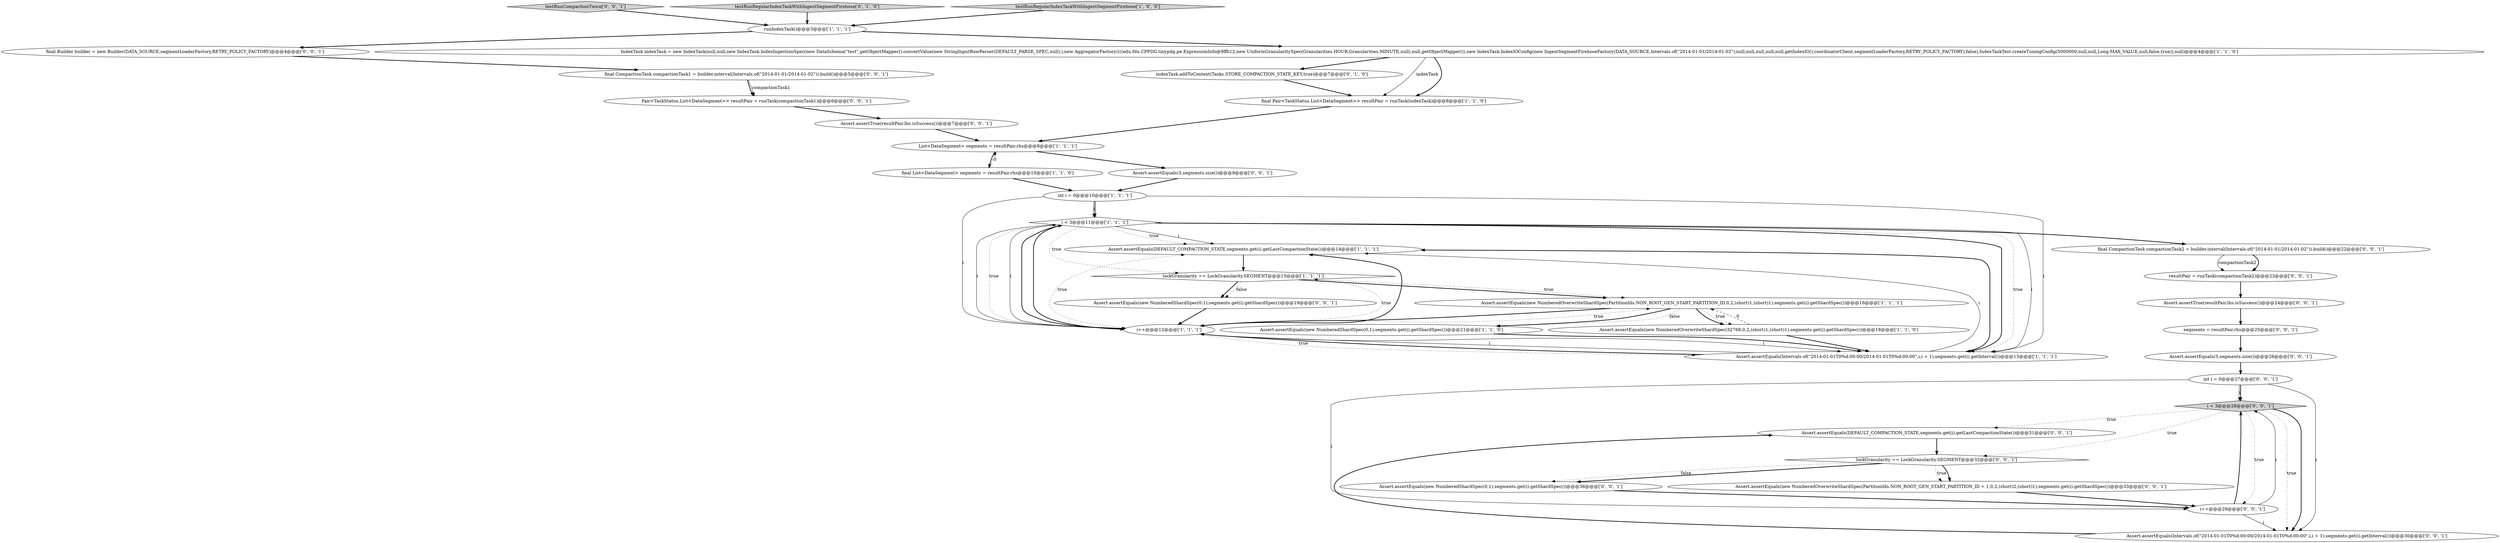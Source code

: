 digraph {
15 [style = filled, label = "indexTask.addToContext(Tasks.STORE_COMPACTION_STATE_KEY,true)@@@7@@@['0', '1', '0']", fillcolor = white, shape = ellipse image = "AAA1AAABBB2BBB"];
20 [style = filled, label = "Assert.assertEquals(new NumberedOverwriteShardSpec(PartitionIds.NON_ROOT_GEN_START_PARTITION_ID + 1,0,2,(short)2,(short)1),segments.get(i).getShardSpec())@@@33@@@['0', '0', '1']", fillcolor = white, shape = ellipse image = "AAA0AAABBB3BBB"];
24 [style = filled, label = "Assert.assertTrue(resultPair.lhs.isSuccess())@@@24@@@['0', '0', '1']", fillcolor = white, shape = ellipse image = "AAA0AAABBB3BBB"];
30 [style = filled, label = "Pair<TaskStatus,List<DataSegment>> resultPair = runTask(compactionTask1)@@@6@@@['0', '0', '1']", fillcolor = white, shape = ellipse image = "AAA0AAABBB3BBB"];
21 [style = filled, label = "Assert.assertEquals(3,segments.size())@@@26@@@['0', '0', '1']", fillcolor = white, shape = ellipse image = "AAA0AAABBB3BBB"];
6 [style = filled, label = "Assert.assertEquals(DEFAULT_COMPACTION_STATE,segments.get(i).getLastCompactionState())@@@14@@@['1', '1', '1']", fillcolor = white, shape = ellipse image = "AAA0AAABBB1BBB"];
28 [style = filled, label = "resultPair = runTask(compactionTask2)@@@23@@@['0', '0', '1']", fillcolor = white, shape = ellipse image = "AAA0AAABBB3BBB"];
0 [style = filled, label = "final Pair<TaskStatus,List<DataSegment>> resultPair = runTask(indexTask)@@@8@@@['1', '1', '0']", fillcolor = white, shape = ellipse image = "AAA0AAABBB1BBB"];
2 [style = filled, label = "i < 3@@@11@@@['1', '1', '1']", fillcolor = white, shape = diamond image = "AAA0AAABBB1BBB"];
36 [style = filled, label = "final Builder builder = new Builder(DATA_SOURCE,segmentLoaderFactory,RETRY_POLICY_FACTORY)@@@4@@@['0', '0', '1']", fillcolor = white, shape = ellipse image = "AAA0AAABBB3BBB"];
31 [style = filled, label = "Assert.assertEquals(new NumberedShardSpec(0,1),segments.get(i).getShardSpec())@@@36@@@['0', '0', '1']", fillcolor = white, shape = ellipse image = "AAA0AAABBB3BBB"];
25 [style = filled, label = "i < 3@@@28@@@['0', '0', '1']", fillcolor = lightgray, shape = diamond image = "AAA0AAABBB3BBB"];
3 [style = filled, label = "i++@@@12@@@['1', '1', '1']", fillcolor = white, shape = ellipse image = "AAA0AAABBB1BBB"];
9 [style = filled, label = "runIndexTask()@@@3@@@['1', '1', '1']", fillcolor = white, shape = ellipse image = "AAA0AAABBB1BBB"];
29 [style = filled, label = "Assert.assertEquals(DEFAULT_COMPACTION_STATE,segments.get(i).getLastCompactionState())@@@31@@@['0', '0', '1']", fillcolor = white, shape = ellipse image = "AAA0AAABBB3BBB"];
32 [style = filled, label = "segments = resultPair.rhs@@@25@@@['0', '0', '1']", fillcolor = white, shape = ellipse image = "AAA0AAABBB3BBB"];
17 [style = filled, label = "final CompactionTask compactionTask1 = builder.interval(Intervals.of(\"2014-01-01/2014-01-02\")).build()@@@5@@@['0', '0', '1']", fillcolor = white, shape = ellipse image = "AAA0AAABBB3BBB"];
33 [style = filled, label = "Assert.assertTrue(resultPair.lhs.isSuccess())@@@7@@@['0', '0', '1']", fillcolor = white, shape = ellipse image = "AAA0AAABBB3BBB"];
11 [style = filled, label = "Assert.assertEquals(new NumberedOverwriteShardSpec(PartitionIds.NON_ROOT_GEN_START_PARTITION_ID,0,2,(short)1,(short)1),segments.get(i).getShardSpec())@@@16@@@['1', '1', '1']", fillcolor = white, shape = ellipse image = "AAA0AAABBB1BBB"];
4 [style = filled, label = "final List<DataSegment> segments = resultPair.rhs@@@10@@@['1', '1', '0']", fillcolor = white, shape = ellipse image = "AAA0AAABBB1BBB"];
12 [style = filled, label = "int i = 0@@@10@@@['1', '1', '1']", fillcolor = white, shape = ellipse image = "AAA0AAABBB1BBB"];
7 [style = filled, label = "List<DataSegment> segments = resultPair.rhs@@@8@@@['1', '1', '1']", fillcolor = white, shape = ellipse image = "AAA0AAABBB1BBB"];
34 [style = filled, label = "testRunCompactionTwice['0', '0', '1']", fillcolor = lightgray, shape = diamond image = "AAA0AAABBB3BBB"];
22 [style = filled, label = "lockGranularity == LockGranularity.SEGMENT@@@32@@@['0', '0', '1']", fillcolor = white, shape = diamond image = "AAA0AAABBB3BBB"];
13 [style = filled, label = "IndexTask indexTask = new IndexTask(null,null,new IndexTask.IndexIngestionSpec(new DataSchema(\"test\",getObjectMapper().convertValue(new StringInputRowParser(DEFAULT_PARSE_SPEC,null),),new AggregatorFactory((((edu.fdu.CPPDG.tinypdg.pe.ExpressionInfo@9ffb12,new UniformGranularitySpec(Granularities.HOUR,Granularities.MINUTE,null),null,getObjectMapper()),new IndexTask.IndexIOConfig(new IngestSegmentFirehoseFactory(DATA_SOURCE,Intervals.of(\"2014-01-01/2014-01-02\"),null,null,null,null,null,getIndexIO(),coordinatorClient,segmentLoaderFactory,RETRY_POLICY_FACTORY),false),IndexTaskTest.createTuningConfig(5000000,null,null,Long.MAX_VALUE,null,false,true)),null)@@@4@@@['1', '1', '0']", fillcolor = white, shape = ellipse image = "AAA0AAABBB1BBB"];
19 [style = filled, label = "int i = 0@@@27@@@['0', '0', '1']", fillcolor = white, shape = ellipse image = "AAA0AAABBB3BBB"];
26 [style = filled, label = "Assert.assertEquals(Intervals.of(\"2014-01-01T0%d:00:00/2014-01-01T0%d:00:00\",i,i + 1),segments.get(i).getInterval())@@@30@@@['0', '0', '1']", fillcolor = white, shape = ellipse image = "AAA0AAABBB3BBB"];
14 [style = filled, label = "lockGranularity == LockGranularity.SEGMENT@@@15@@@['1', '1', '1']", fillcolor = white, shape = diamond image = "AAA0AAABBB1BBB"];
16 [style = filled, label = "testRunRegularIndexTaskWithIngestSegmentFirehose['0', '1', '0']", fillcolor = lightgray, shape = diamond image = "AAA0AAABBB2BBB"];
35 [style = filled, label = "Assert.assertEquals(new NumberedShardSpec(0,1),segments.get(i).getShardSpec())@@@19@@@['0', '0', '1']", fillcolor = white, shape = ellipse image = "AAA0AAABBB3BBB"];
1 [style = filled, label = "testRunRegularIndexTaskWithIngestSegmentFirehose['1', '0', '0']", fillcolor = lightgray, shape = diamond image = "AAA0AAABBB1BBB"];
8 [style = filled, label = "Assert.assertEquals(new NumberedOverwriteShardSpec(32768,0,2,(short)1,(short)1),segments.get(i).getShardSpec())@@@18@@@['1', '1', '0']", fillcolor = white, shape = ellipse image = "AAA0AAABBB1BBB"];
23 [style = filled, label = "i++@@@29@@@['0', '0', '1']", fillcolor = white, shape = ellipse image = "AAA0AAABBB3BBB"];
10 [style = filled, label = "Assert.assertEquals(Intervals.of(\"2014-01-01T0%d:00:00/2014-01-01T0%d:00:00\",i,i + 1),segments.get(i).getInterval())@@@13@@@['1', '1', '1']", fillcolor = white, shape = ellipse image = "AAA0AAABBB1BBB"];
5 [style = filled, label = "Assert.assertEquals(new NumberedShardSpec(0,1),segments.get(i).getShardSpec())@@@21@@@['1', '1', '0']", fillcolor = white, shape = ellipse image = "AAA0AAABBB1BBB"];
27 [style = filled, label = "final CompactionTask compactionTask2 = builder.interval(Intervals.of(\"2014-01-01/2014-01-02\")).build()@@@22@@@['0', '0', '1']", fillcolor = white, shape = ellipse image = "AAA0AAABBB3BBB"];
18 [style = filled, label = "Assert.assertEquals(3,segments.size())@@@9@@@['0', '0', '1']", fillcolor = white, shape = ellipse image = "AAA0AAABBB3BBB"];
20->23 [style = bold, label=""];
24->32 [style = bold, label=""];
25->26 [style = bold, label=""];
22->20 [style = dotted, label="true"];
12->2 [style = solid, label="i"];
2->10 [style = bold, label=""];
22->20 [style = bold, label=""];
25->22 [style = dotted, label="true"];
22->31 [style = bold, label=""];
14->11 [style = bold, label=""];
25->26 [style = dotted, label="true"];
10->3 [style = bold, label=""];
3->6 [style = bold, label=""];
9->36 [style = bold, label=""];
19->25 [style = solid, label="i"];
15->0 [style = bold, label=""];
12->3 [style = solid, label="i"];
3->6 [style = dotted, label="true"];
19->26 [style = solid, label="i"];
13->0 [style = solid, label="indexTask"];
36->17 [style = bold, label=""];
31->23 [style = bold, label=""];
35->3 [style = bold, label=""];
2->3 [style = dotted, label="true"];
1->9 [style = bold, label=""];
14->35 [style = bold, label=""];
27->28 [style = bold, label=""];
13->0 [style = bold, label=""];
0->7 [style = bold, label=""];
25->29 [style = dotted, label="true"];
34->9 [style = bold, label=""];
2->14 [style = dotted, label="true"];
2->3 [style = bold, label=""];
6->14 [style = bold, label=""];
2->6 [style = solid, label="i"];
11->5 [style = dotted, label="false"];
3->11 [style = dotted, label="true"];
4->12 [style = bold, label=""];
2->27 [style = bold, label=""];
19->23 [style = solid, label="i"];
3->10 [style = solid, label="i"];
22->31 [style = dotted, label="false"];
8->10 [style = bold, label=""];
3->2 [style = solid, label="i"];
11->3 [style = bold, label=""];
13->15 [style = bold, label=""];
23->25 [style = bold, label=""];
8->11 [style = dashed, label="0"];
4->7 [style = dashed, label="0"];
10->6 [style = bold, label=""];
3->2 [style = bold, label=""];
7->18 [style = bold, label=""];
12->2 [style = bold, label=""];
10->3 [style = solid, label="i"];
10->6 [style = solid, label="i"];
33->7 [style = bold, label=""];
2->10 [style = solid, label="i"];
23->25 [style = solid, label="i"];
19->25 [style = bold, label=""];
3->10 [style = dotted, label="true"];
30->33 [style = bold, label=""];
21->19 [style = bold, label=""];
11->8 [style = bold, label=""];
2->3 [style = solid, label="i"];
17->30 [style = bold, label=""];
26->29 [style = bold, label=""];
11->5 [style = bold, label=""];
14->35 [style = dotted, label="false"];
17->30 [style = solid, label="compactionTask1"];
9->13 [style = bold, label=""];
3->14 [style = dotted, label="true"];
2->6 [style = dotted, label="true"];
23->26 [style = solid, label="i"];
5->10 [style = bold, label=""];
2->10 [style = dotted, label="true"];
32->21 [style = bold, label=""];
11->8 [style = dotted, label="true"];
28->24 [style = bold, label=""];
7->4 [style = bold, label=""];
29->22 [style = bold, label=""];
18->12 [style = bold, label=""];
14->11 [style = dotted, label="true"];
12->10 [style = solid, label="i"];
27->28 [style = solid, label="compactionTask2"];
25->23 [style = dotted, label="true"];
16->9 [style = bold, label=""];
}
